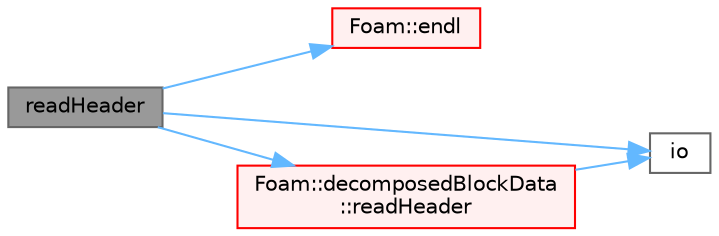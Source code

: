 digraph "readHeader"
{
 // LATEX_PDF_SIZE
  bgcolor="transparent";
  edge [fontname=Helvetica,fontsize=10,labelfontname=Helvetica,labelfontsize=10];
  node [fontname=Helvetica,fontsize=10,shape=box,height=0.2,width=0.4];
  rankdir="LR";
  Node1 [id="Node000001",label="readHeader",height=0.2,width=0.4,color="gray40", fillcolor="grey60", style="filled", fontcolor="black",tooltip=" "];
  Node1 -> Node2 [id="edge1_Node000001_Node000002",color="steelblue1",style="solid",tooltip=" "];
  Node2 [id="Node000002",label="Foam::endl",height=0.2,width=0.4,color="red", fillcolor="#FFF0F0", style="filled",URL="$namespaceFoam.html#a7d5eca45a323264dc5fe811500ebda47",tooltip=" "];
  Node1 -> Node6 [id="edge2_Node000001_Node000006",color="steelblue1",style="solid",tooltip=" "];
  Node6 [id="Node000006",label="io",height=0.2,width=0.4,color="grey40", fillcolor="white", style="filled",URL="$lagrangian_2reactingParcelFoam_2createMeshesPostProcess_8H.html#a5b4575252c9e475bd8784f80e445a82d",tooltip=" "];
  Node1 -> Node7 [id="edge3_Node000001_Node000007",color="steelblue1",style="solid",tooltip=" "];
  Node7 [id="Node000007",label="Foam::decomposedBlockData\l::readHeader",height=0.2,width=0.4,color="red", fillcolor="#FFF0F0", style="filled",URL="$classFoam_1_1decomposedBlockData.html#ae67bb996aa6f965b58fce34b1cd3d260",tooltip=" "];
  Node7 -> Node6 [id="edge4_Node000007_Node000006",color="steelblue1",style="solid",tooltip=" "];
}
